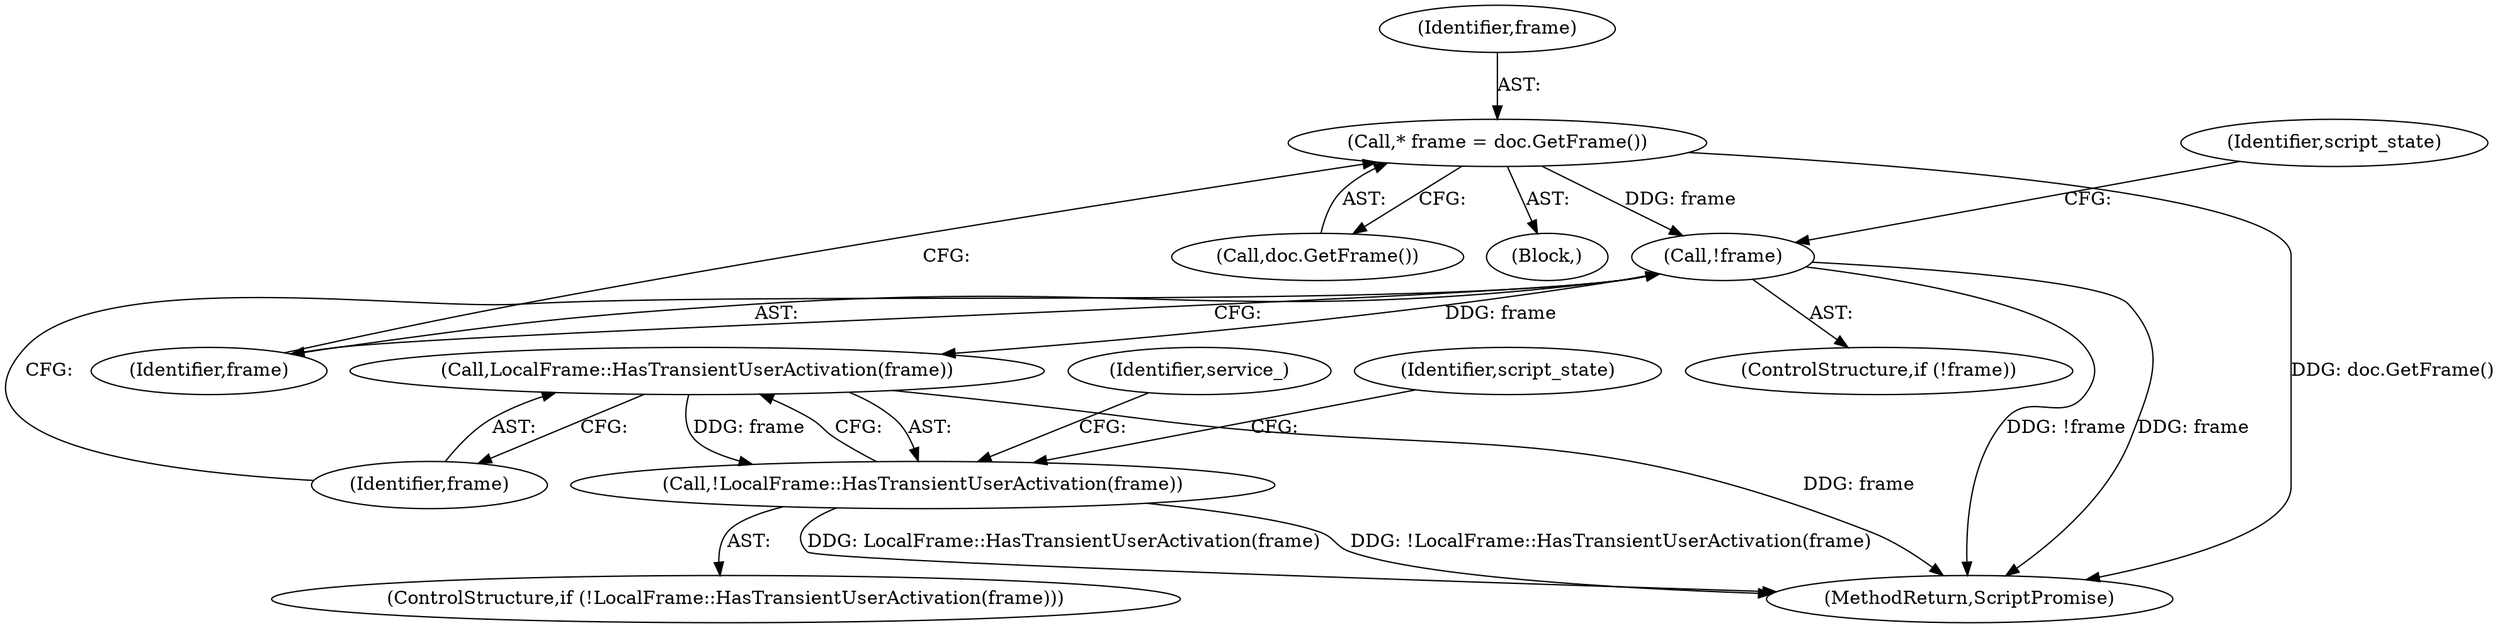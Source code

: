 digraph "0_Chrome_62154472bd2c43e1790dd1bd8a527c1db9118d88_5@pointer" {
"1000129" [label="(Call,* frame = doc.GetFrame())"];
"1000133" [label="(Call,!frame)"];
"1000144" [label="(Call,LocalFrame::HasTransientUserActivation(frame))"];
"1000143" [label="(Call,!LocalFrame::HasTransientUserActivation(frame))"];
"1000143" [label="(Call,!LocalFrame::HasTransientUserActivation(frame))"];
"1000134" [label="(Identifier,frame)"];
"1000131" [label="(Call,doc.GetFrame())"];
"1000144" [label="(Call,LocalFrame::HasTransientUserActivation(frame))"];
"1000145" [label="(Identifier,frame)"];
"1000132" [label="(ControlStructure,if (!frame))"];
"1000149" [label="(Identifier,script_state)"];
"1000159" [label="(Identifier,service_)"];
"1000104" [label="(Block,)"];
"1000142" [label="(ControlStructure,if (!LocalFrame::HasTransientUserActivation(frame)))"];
"1000129" [label="(Call,* frame = doc.GetFrame())"];
"1000133" [label="(Call,!frame)"];
"1000220" [label="(MethodReturn,ScriptPromise)"];
"1000138" [label="(Identifier,script_state)"];
"1000130" [label="(Identifier,frame)"];
"1000129" -> "1000104"  [label="AST: "];
"1000129" -> "1000131"  [label="CFG: "];
"1000130" -> "1000129"  [label="AST: "];
"1000131" -> "1000129"  [label="AST: "];
"1000134" -> "1000129"  [label="CFG: "];
"1000129" -> "1000220"  [label="DDG: doc.GetFrame()"];
"1000129" -> "1000133"  [label="DDG: frame"];
"1000133" -> "1000132"  [label="AST: "];
"1000133" -> "1000134"  [label="CFG: "];
"1000134" -> "1000133"  [label="AST: "];
"1000138" -> "1000133"  [label="CFG: "];
"1000145" -> "1000133"  [label="CFG: "];
"1000133" -> "1000220"  [label="DDG: frame"];
"1000133" -> "1000220"  [label="DDG: !frame"];
"1000133" -> "1000144"  [label="DDG: frame"];
"1000144" -> "1000143"  [label="AST: "];
"1000144" -> "1000145"  [label="CFG: "];
"1000145" -> "1000144"  [label="AST: "];
"1000143" -> "1000144"  [label="CFG: "];
"1000144" -> "1000220"  [label="DDG: frame"];
"1000144" -> "1000143"  [label="DDG: frame"];
"1000143" -> "1000142"  [label="AST: "];
"1000149" -> "1000143"  [label="CFG: "];
"1000159" -> "1000143"  [label="CFG: "];
"1000143" -> "1000220"  [label="DDG: LocalFrame::HasTransientUserActivation(frame)"];
"1000143" -> "1000220"  [label="DDG: !LocalFrame::HasTransientUserActivation(frame)"];
}
